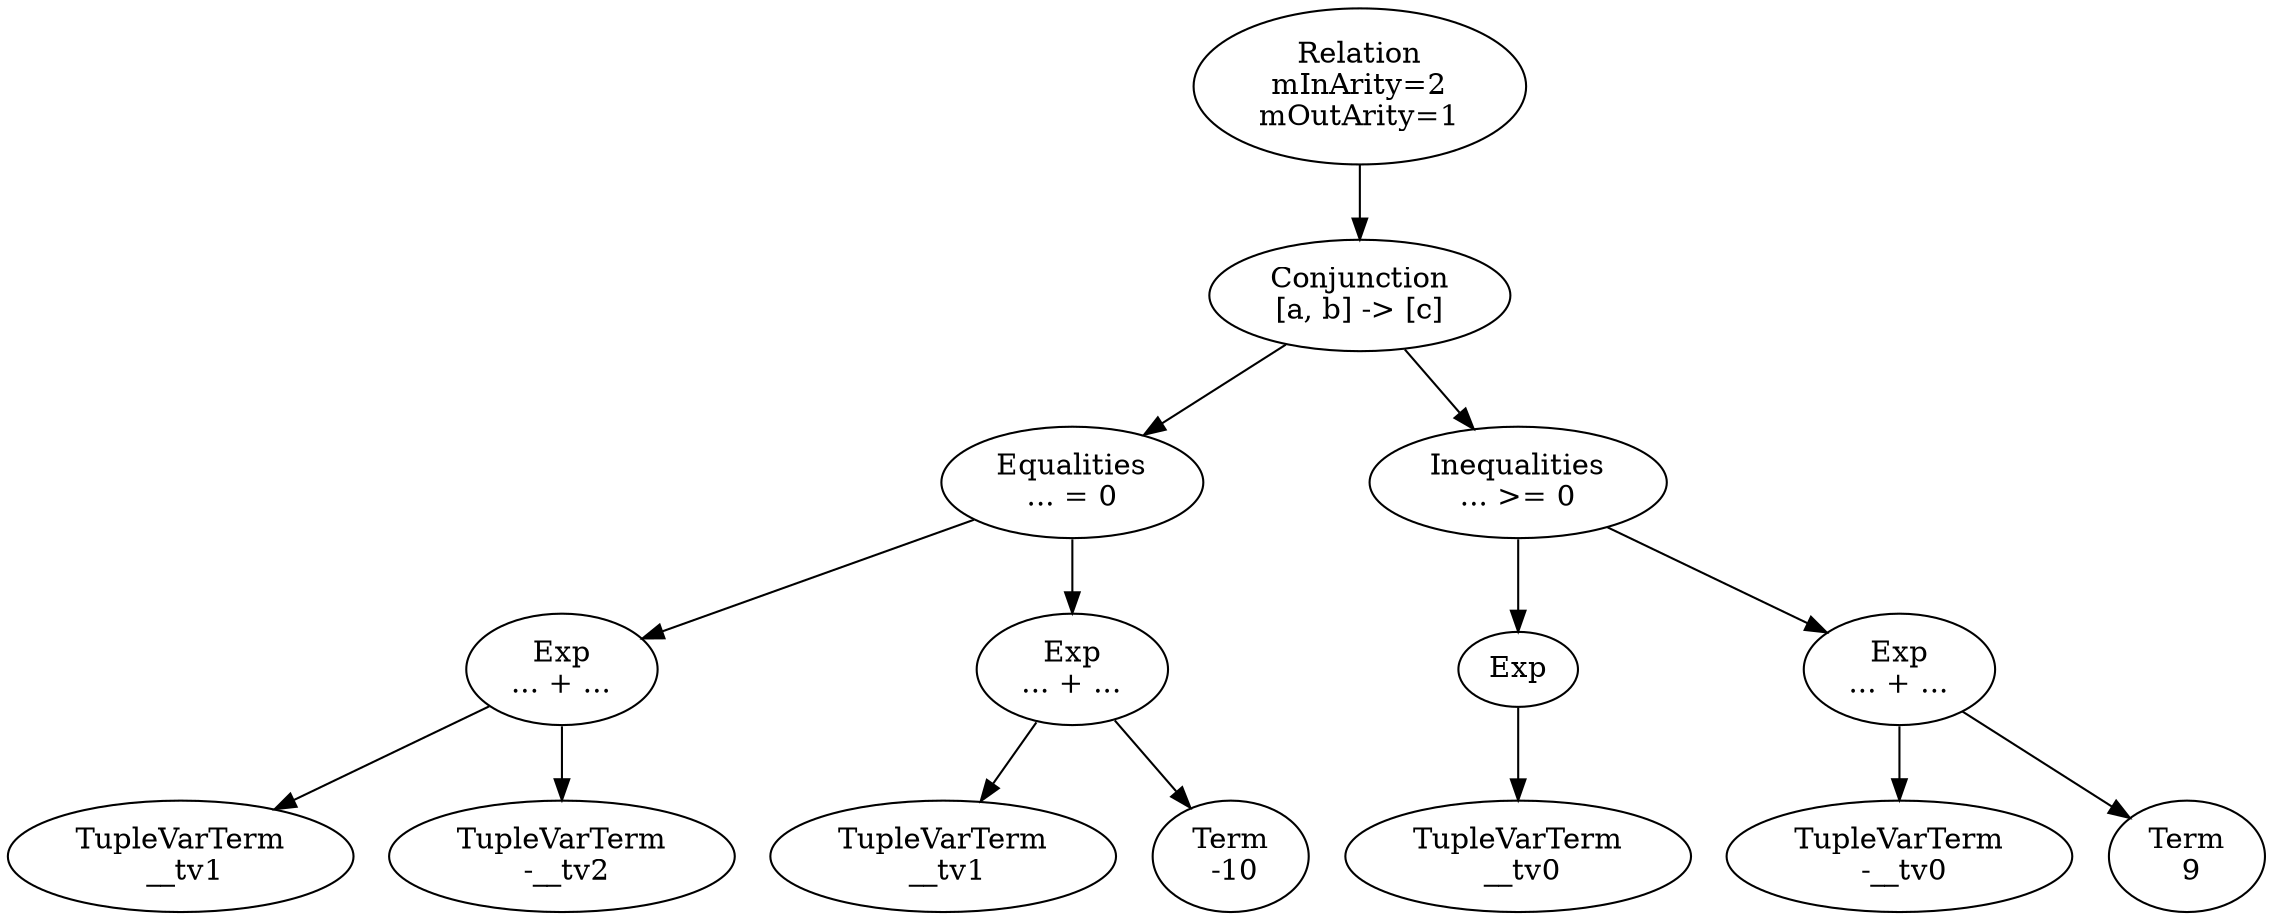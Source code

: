 digraph SparseConstraints {
0 [label = "Relation\nmInArity=2\nmOutArity=1"];
0 -> 1;
1 [label = "Conjunction\n[a, b] -> [c]"];
1->2;
2 [label = "Equalities\n... = 0"];
2 -> 3;
3 [label = "Exp\n... + ..."];
3 -> 4;
4 [label = "TupleVarTerm\n __tv1"];
3 -> 5;
5 [label = "TupleVarTerm\n -__tv2"];
2 -> 6;
6 [label = "Exp\n... + ..."];
6 -> 7;
7 [label = "TupleVarTerm\n __tv1"];
6 -> 8;
8 [label = "Term\n -10"];
1->9;
9 [label = "Inequalities\n... >= 0"];
9 -> 10;
10 [label = "Exp\n"];
10 -> 11;
11 [label = "TupleVarTerm\n __tv0"];
9 -> 12;
12 [label = "Exp\n... + ..."];
12 -> 13;
13 [label = "TupleVarTerm\n -__tv0"];
12 -> 14;
14 [label = "Term\n 9"];
}
